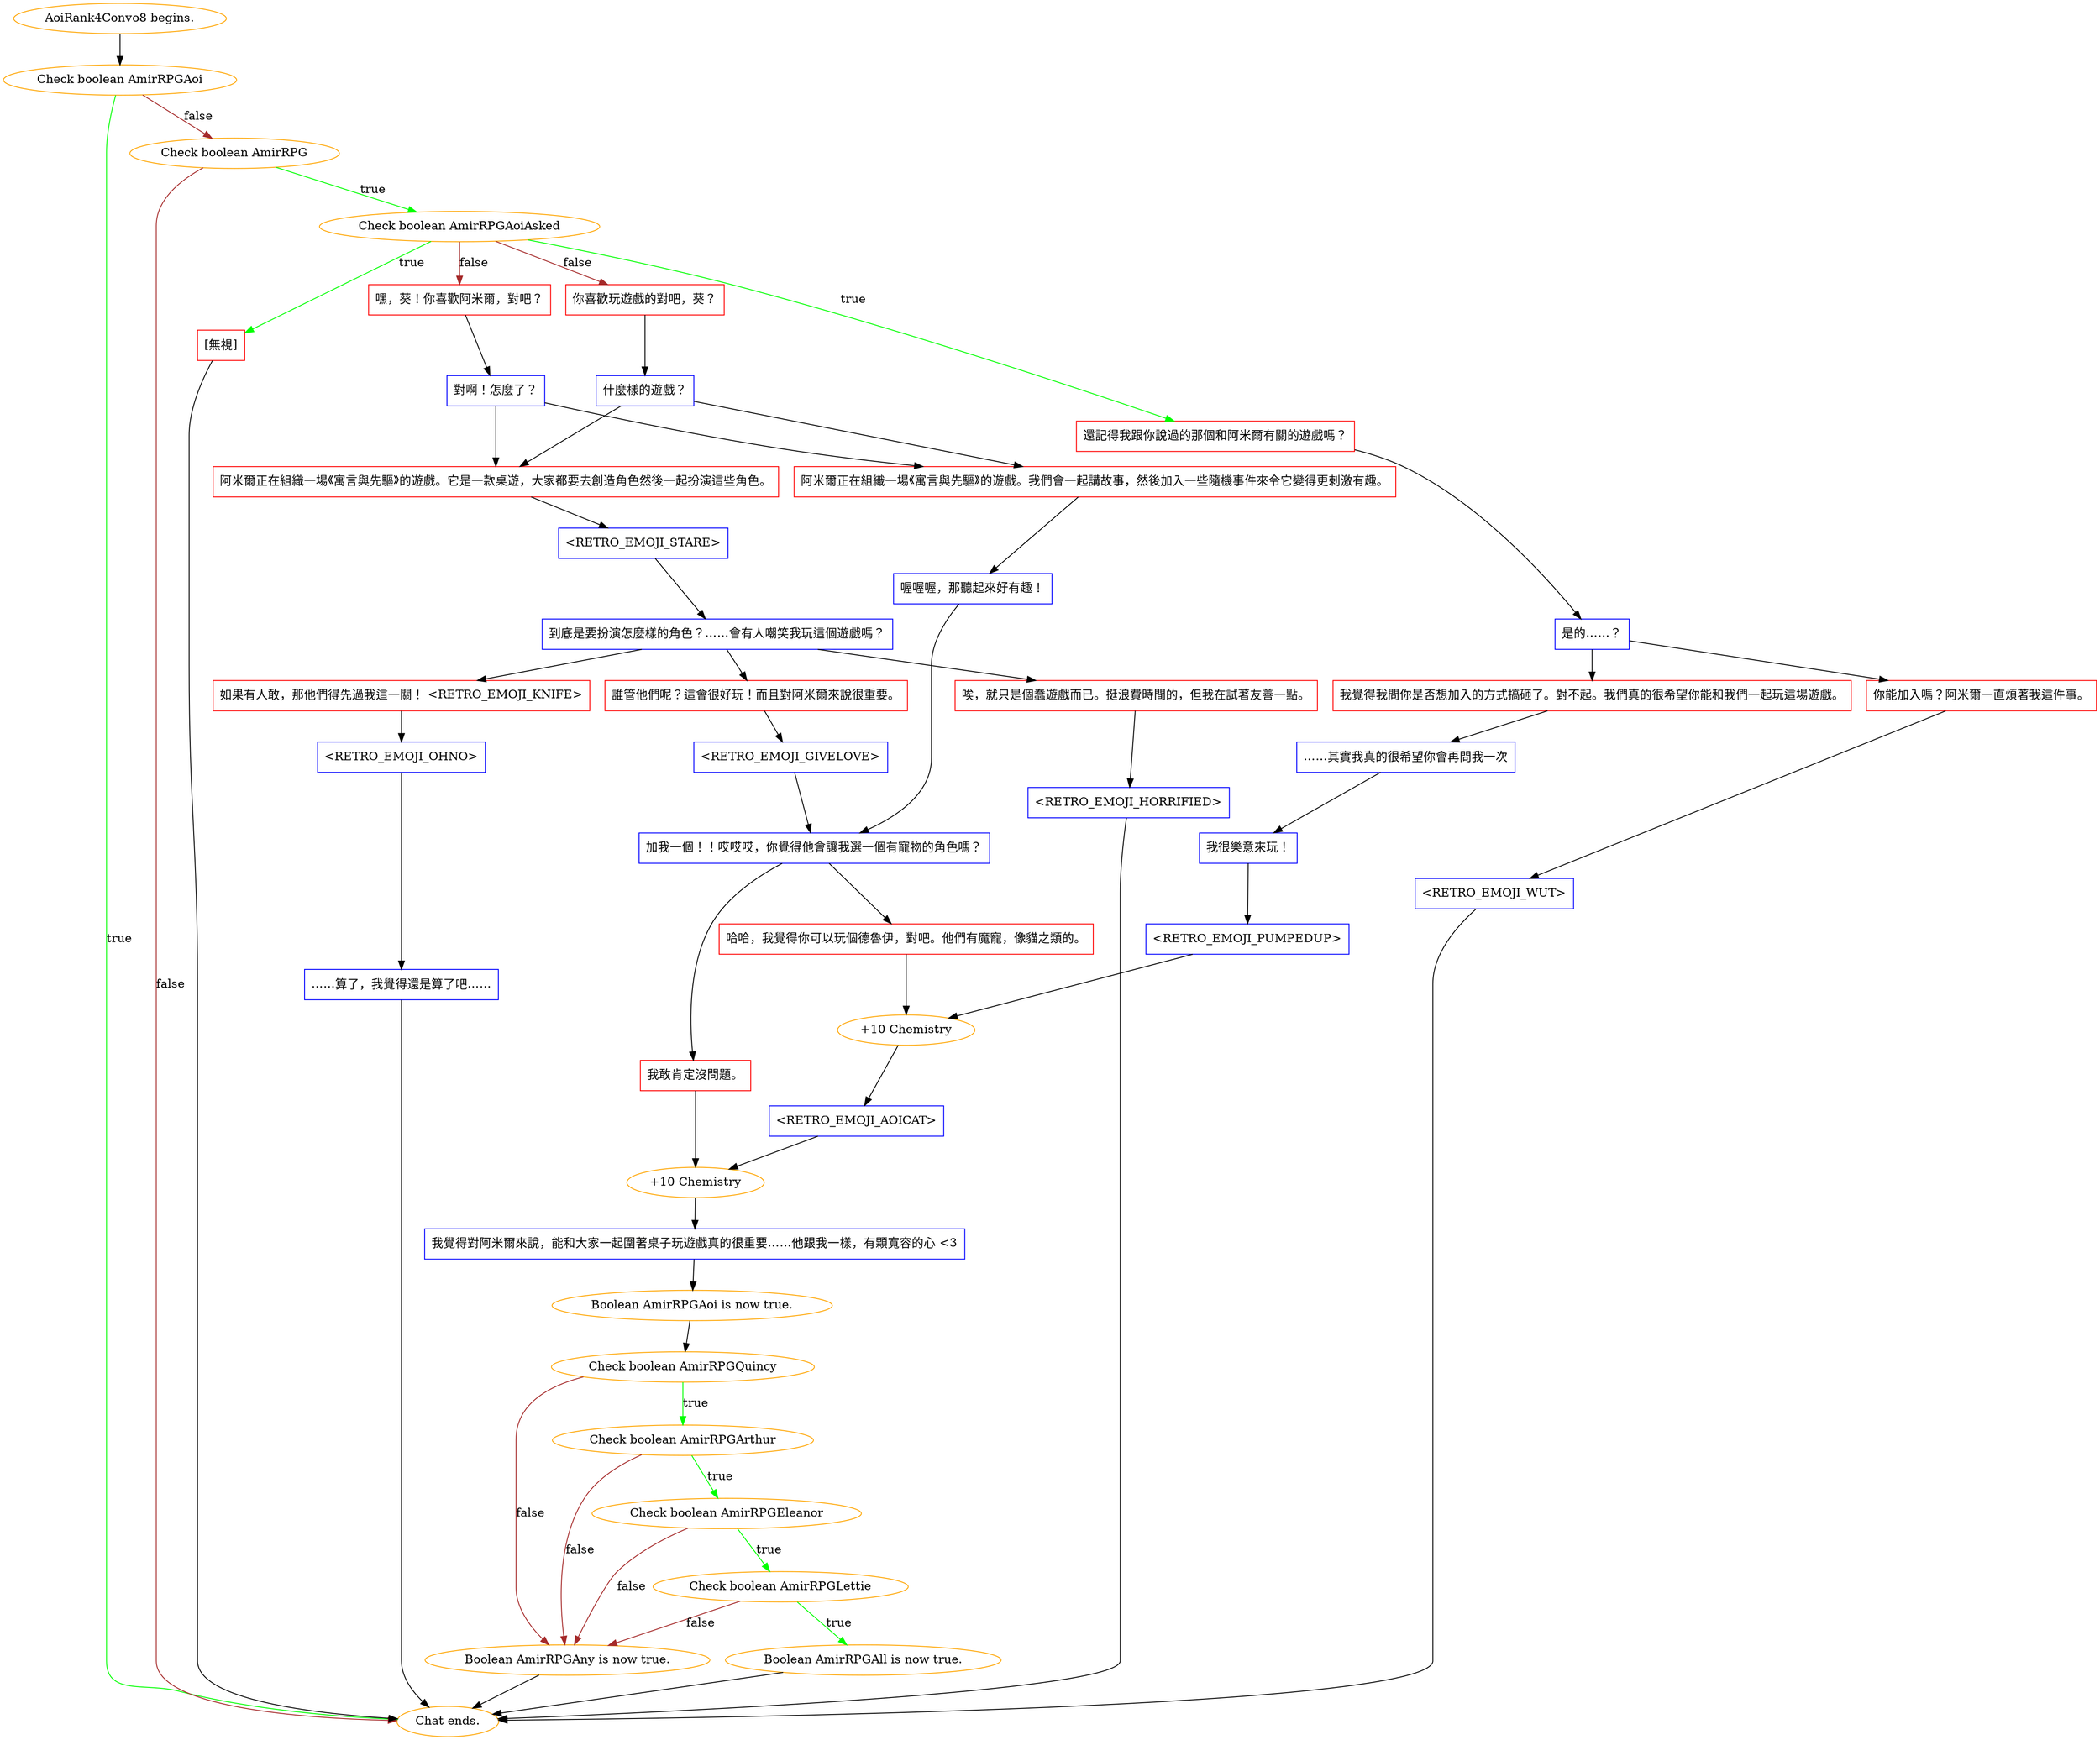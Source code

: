 digraph {
	"AoiRank4Convo8 begins." [color=orange];
		"AoiRank4Convo8 begins." -> j898937519;
	j898937519 [label="Check boolean AmirRPGAoi",color=orange];
		j898937519 -> "Chat ends." [label=true,color=green];
		j898937519 -> j3050584205 [label=false,color=brown];
	"Chat ends." [color=orange];
	j3050584205 [label="Check boolean AmirRPG",color=orange];
		j3050584205 -> j3798034211 [label=true,color=green];
		j3050584205 -> "Chat ends." [label=false,color=brown];
	j3798034211 [label="Check boolean AmirRPGAoiAsked",color=orange];
		j3798034211 -> j1754388494 [label=true,color=green];
		j3798034211 -> j3102889003 [label=true,color=green];
		j3798034211 -> j3673268085 [label=false,color=brown];
		j3798034211 -> j792553266 [label=false,color=brown];
	j1754388494 [label="還記得我跟你說過的那個和阿米爾有關的遊戲嗎？",shape=box,color=red];
		j1754388494 -> j2618088788;
	j3102889003 [label="[無視]",shape=box,color=red];
		j3102889003 -> "Chat ends.";
	j3673268085 [label="嘿，葵！你喜歡阿米爾，對吧？",shape=box,color=red];
		j3673268085 -> j3325474093;
	j792553266 [label="你喜歡玩遊戲的對吧，葵？",shape=box,color=red];
		j792553266 -> j1915471656;
	j2618088788 [label="是的……？",shape=box,color=blue];
		j2618088788 -> j3226028949;
		j2618088788 -> j804771196;
	j3325474093 [label="對啊！怎麼了？",shape=box,color=blue];
		j3325474093 -> j809324720;
		j3325474093 -> j3626808672;
	j1915471656 [label="什麼樣的遊戲？",shape=box,color=blue];
		j1915471656 -> j809324720;
		j1915471656 -> j3626808672;
	j3226028949 [label="我覺得我問你是否想加入的方式搞砸了。對不起。我們真的很希望你能和我們一起玩這場遊戲。",shape=box,color=red];
		j3226028949 -> j4226074663;
	j804771196 [label="你能加入嗎？阿米爾一直煩著我這件事。",shape=box,color=red];
		j804771196 -> j3957335874;
	j809324720 [label="阿米爾正在組織一場《寓言與先驅》的遊戲。它是一款桌遊，大家都要去創造角色然後一起扮演這些角色。",shape=box,color=red];
		j809324720 -> j2945906683;
	j3626808672 [label="阿米爾正在組織一場《寓言與先驅》的遊戲。我們會一起講故事，然後加入一些隨機事件來令它變得更刺激有趣。",shape=box,color=red];
		j3626808672 -> j3385422973;
	j4226074663 [label="……其實我真的很希望你會再問我一次",shape=box,color=blue];
		j4226074663 -> j2967884900;
	j3957335874 [label="<RETRO_EMOJI_WUT>",shape=box,color=blue];
		j3957335874 -> "Chat ends.";
	j2945906683 [label="<RETRO_EMOJI_STARE>",shape=box,color=blue];
		j2945906683 -> j4022433575;
	j3385422973 [label="喔喔喔，那聽起來好有趣！",shape=box,color=blue];
		j3385422973 -> j2059068331;
	j2967884900 [label="我很樂意來玩！",shape=box,color=blue];
		j2967884900 -> j1088057059;
	j4022433575 [label="到底是要扮演怎麼樣的角色？……會有人嘲笑我玩這個遊戲嗎？",shape=box,color=blue];
		j4022433575 -> j4186690789;
		j4022433575 -> j1180812381;
		j4022433575 -> j2966142450;
	j2059068331 [label="加我一個！！哎哎哎，你覺得他會讓我選一個有寵物的角色嗎？",shape=box,color=blue];
		j2059068331 -> j1139485711;
		j2059068331 -> j2001122506;
	j1088057059 [label="<RETRO_EMOJI_PUMPEDUP>",shape=box,color=blue];
		j1088057059 -> j589477049;
	j4186690789 [label="唉，就只是個蠢遊戲而已。挺浪費時間的，但我在試著友善一點。",shape=box,color=red];
		j4186690789 -> j1160114699;
	j1180812381 [label="如果有人敢，那他們得先過我這一關！ <RETRO_EMOJI_KNIFE>",shape=box,color=red];
		j1180812381 -> j184137314;
	j2966142450 [label="誰管他們呢？這會很好玩！而且對阿米爾來說很重要。",shape=box,color=red];
		j2966142450 -> j4041851130;
	j1139485711 [label="哈哈，我覺得你可以玩個德魯伊，對吧。他們有魔寵，像貓之類的。",shape=box,color=red];
		j1139485711 -> j589477049;
	j2001122506 [label="我敢肯定沒問題。",shape=box,color=red];
		j2001122506 -> j3803645372;
	j589477049 [label="+10 Chemistry",color=orange];
		j589477049 -> j1599325042;
	j1160114699 [label="<RETRO_EMOJI_HORRIFIED>",shape=box,color=blue];
		j1160114699 -> "Chat ends.";
	j184137314 [label="<RETRO_EMOJI_OHNO>",shape=box,color=blue];
		j184137314 -> j240918045;
	j4041851130 [label="<RETRO_EMOJI_GIVELOVE>",shape=box,color=blue];
		j4041851130 -> j2059068331;
	j3803645372 [label="+10 Chemistry",color=orange];
		j3803645372 -> j2055796678;
	j1599325042 [label="<RETRO_EMOJI_AOICAT>",shape=box,color=blue];
		j1599325042 -> j3803645372;
	j240918045 [label="……算了，我覺得還是算了吧……",shape=box,color=blue];
		j240918045 -> "Chat ends.";
	j2055796678 [label="我覺得對阿米爾來說，能和大家一起圍著桌子玩遊戲真的很重要……他跟我一樣，有顆寬容的心 <3",shape=box,color=blue];
		j2055796678 -> j2166522801;
	j2166522801 [label="Boolean AmirRPGAoi is now true.",color=orange];
		j2166522801 -> j1687186872;
	j1687186872 [label="Check boolean AmirRPGQuincy",color=orange];
		j1687186872 -> j2937353572 [label=true,color=green];
		j1687186872 -> j1992773596 [label=false,color=brown];
	j2937353572 [label="Check boolean AmirRPGArthur",color=orange];
		j2937353572 -> j1760217149 [label=true,color=green];
		j2937353572 -> j1992773596 [label=false,color=brown];
	j1992773596 [label="Boolean AmirRPGAny is now true.",color=orange];
		j1992773596 -> "Chat ends.";
	j1760217149 [label="Check boolean AmirRPGEleanor",color=orange];
		j1760217149 -> j2625085541 [label=true,color=green];
		j1760217149 -> j1992773596 [label=false,color=brown];
	j2625085541 [label="Check boolean AmirRPGLettie",color=orange];
		j2625085541 -> j2677000302 [label=true,color=green];
		j2625085541 -> j1992773596 [label=false,color=brown];
	j2677000302 [label="Boolean AmirRPGAll is now true.",color=orange];
		j2677000302 -> "Chat ends.";
}